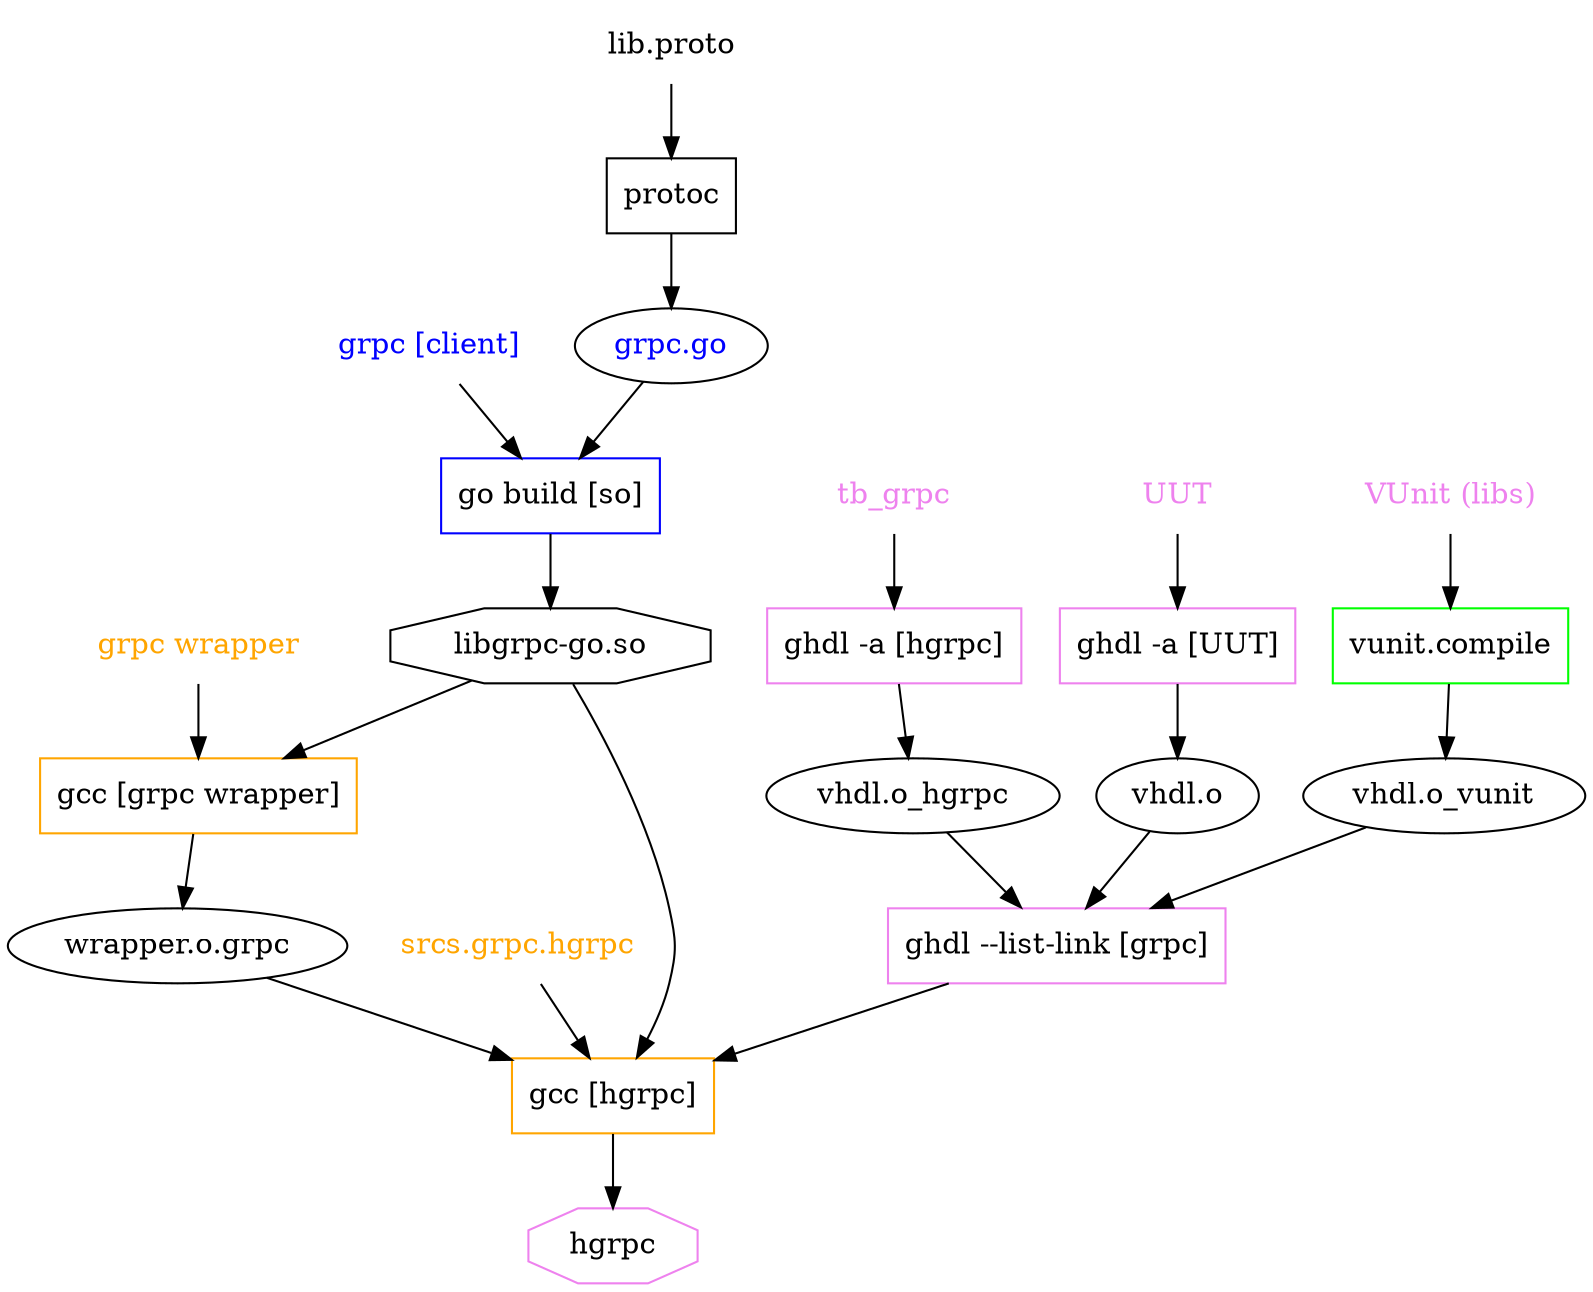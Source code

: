 strict digraph {
// Node definitions.
UUT [
shape=plaintext
fontcolor=violet
];
"ghdl -a [UUT]" [
shape=box
color=violet
];
"vhdl.o";
"VUnit (libs)" [
shape=plaintext
fontcolor=violet
];
"vunit.compile" [
shape=box
color=green
];
"vhdl.o_vunit";
"ghdl --list-link [grpc]" [
shape=box
color=violet
];
"srcs.grpc.hgrpc" [
shape=plaintext
fontcolor=orange
];
"gcc [hgrpc]" [
color=orange
shape=box
];
"wrapper.o.grpc";
hgrpc [
color=violet
shape=octagon
];
tb_grpc [
shape=plaintext
fontcolor=violet
];
"ghdl -a [hgrpc]" [
color=violet
shape=box
];
"vhdl.o_hgrpc";
"grpc wrapper" [
shape=plaintext
fontcolor=orange
];
"gcc [grpc wrapper]" [
shape=box
color=orange
];
"go build [so]" [
shape=box
color=blue
];
"libgrpc-go.so" [shape=octagon];
"grpc [client]" [
shape=plaintext
fontcolor=blue
];
"grpc.go" [fontcolor=blue];
"lib.proto" [shape=plaintext];
protoc [shape=box];

// Edge definitions.
UUT -> "ghdl -a [UUT]";
"ghdl -a [UUT]" -> "vhdl.o";
"vhdl.o" -> "ghdl --list-link [grpc]";
"VUnit (libs)" -> "vunit.compile";
"vunit.compile" -> "vhdl.o_vunit";
"vhdl.o_vunit" -> "ghdl --list-link [grpc]";
"ghdl --list-link [grpc]" -> "gcc [hgrpc]";
"srcs.grpc.hgrpc" -> "gcc [hgrpc]";
"gcc [hgrpc]" -> hgrpc;
"wrapper.o.grpc" -> "gcc [hgrpc]";
tb_grpc -> "ghdl -a [hgrpc]";
"ghdl -a [hgrpc]" -> "vhdl.o_hgrpc";
"vhdl.o_hgrpc" -> "ghdl --list-link [grpc]";
"grpc wrapper" -> "gcc [grpc wrapper]";
"gcc [grpc wrapper]" -> "wrapper.o.grpc";
"go build [so]" -> "libgrpc-go.so";
"libgrpc-go.so" -> "gcc [hgrpc]";
"libgrpc-go.so" -> "gcc [grpc wrapper]";
"grpc [client]" -> "go build [so]";
"grpc.go" -> "go build [so]";
"lib.proto" -> protoc;
protoc -> "grpc.go";
}
